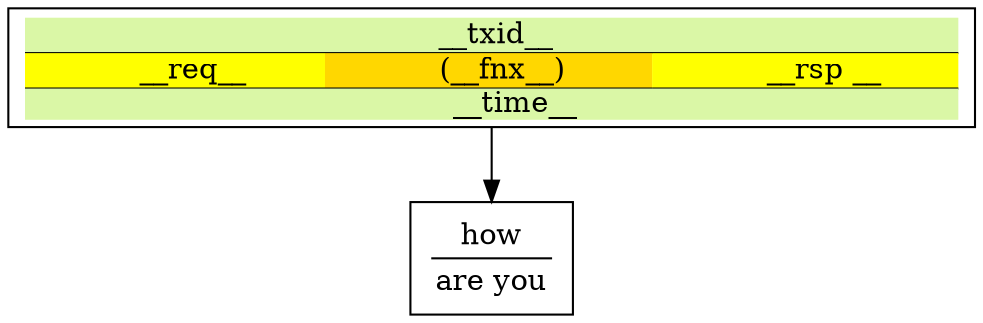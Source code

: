 digraph G {
foo [shape=box,label=<
<TABLE 
 CELLPADDING="0"
 BORDER="0"
 CELLSPACING="0">
    <TR>
        <TD 
         TOOLTIP="transaction id"
         BGCOLOR="#DAF7A6"
         BORDER="1"
         SIDES="B" 
         COLSPAN="3">
         __txid__
        </TD>
    </TR>
    <TR>
        <TD
         TOOLTIP="requestor"
         BGCOLOR="yellow" 
         BORDER="1"
         SIDES="B" 
         HREF="https://www.amagi.com">
            __req__
        </TD>
        <TD
         TOOLTIP="interface function"
         BGCOLOR="gold" 
         BORDER="1"
         SIDES="B" 
         HREF="https://www.amagi.com">
            (__fnx__) 
        </TD>
        <TD
         TOOLTIP="responder"
         BGCOLOR="yellow" 
         BORDER="1"
         SIDES="B"
         HREF="https://www.amagi.com">
            __rsp __
        </TD>
    </TR>
    <TR>
        <TD
         TOOLTIP="responder"
         BGCOLOR="#DAF7A6"
         COLSPAN="3"> 
            __time__
        </TD>
    </TR>
</TABLE>
>]

boo [shape=box,label=<
<TABLE BORDER="0">
    <TR><TD BORDER="1" SIDES="B">how</TD></TR>
    <TR><TD>are you</TD></TR>
</TABLE>
>]

foo -> boo;
}
